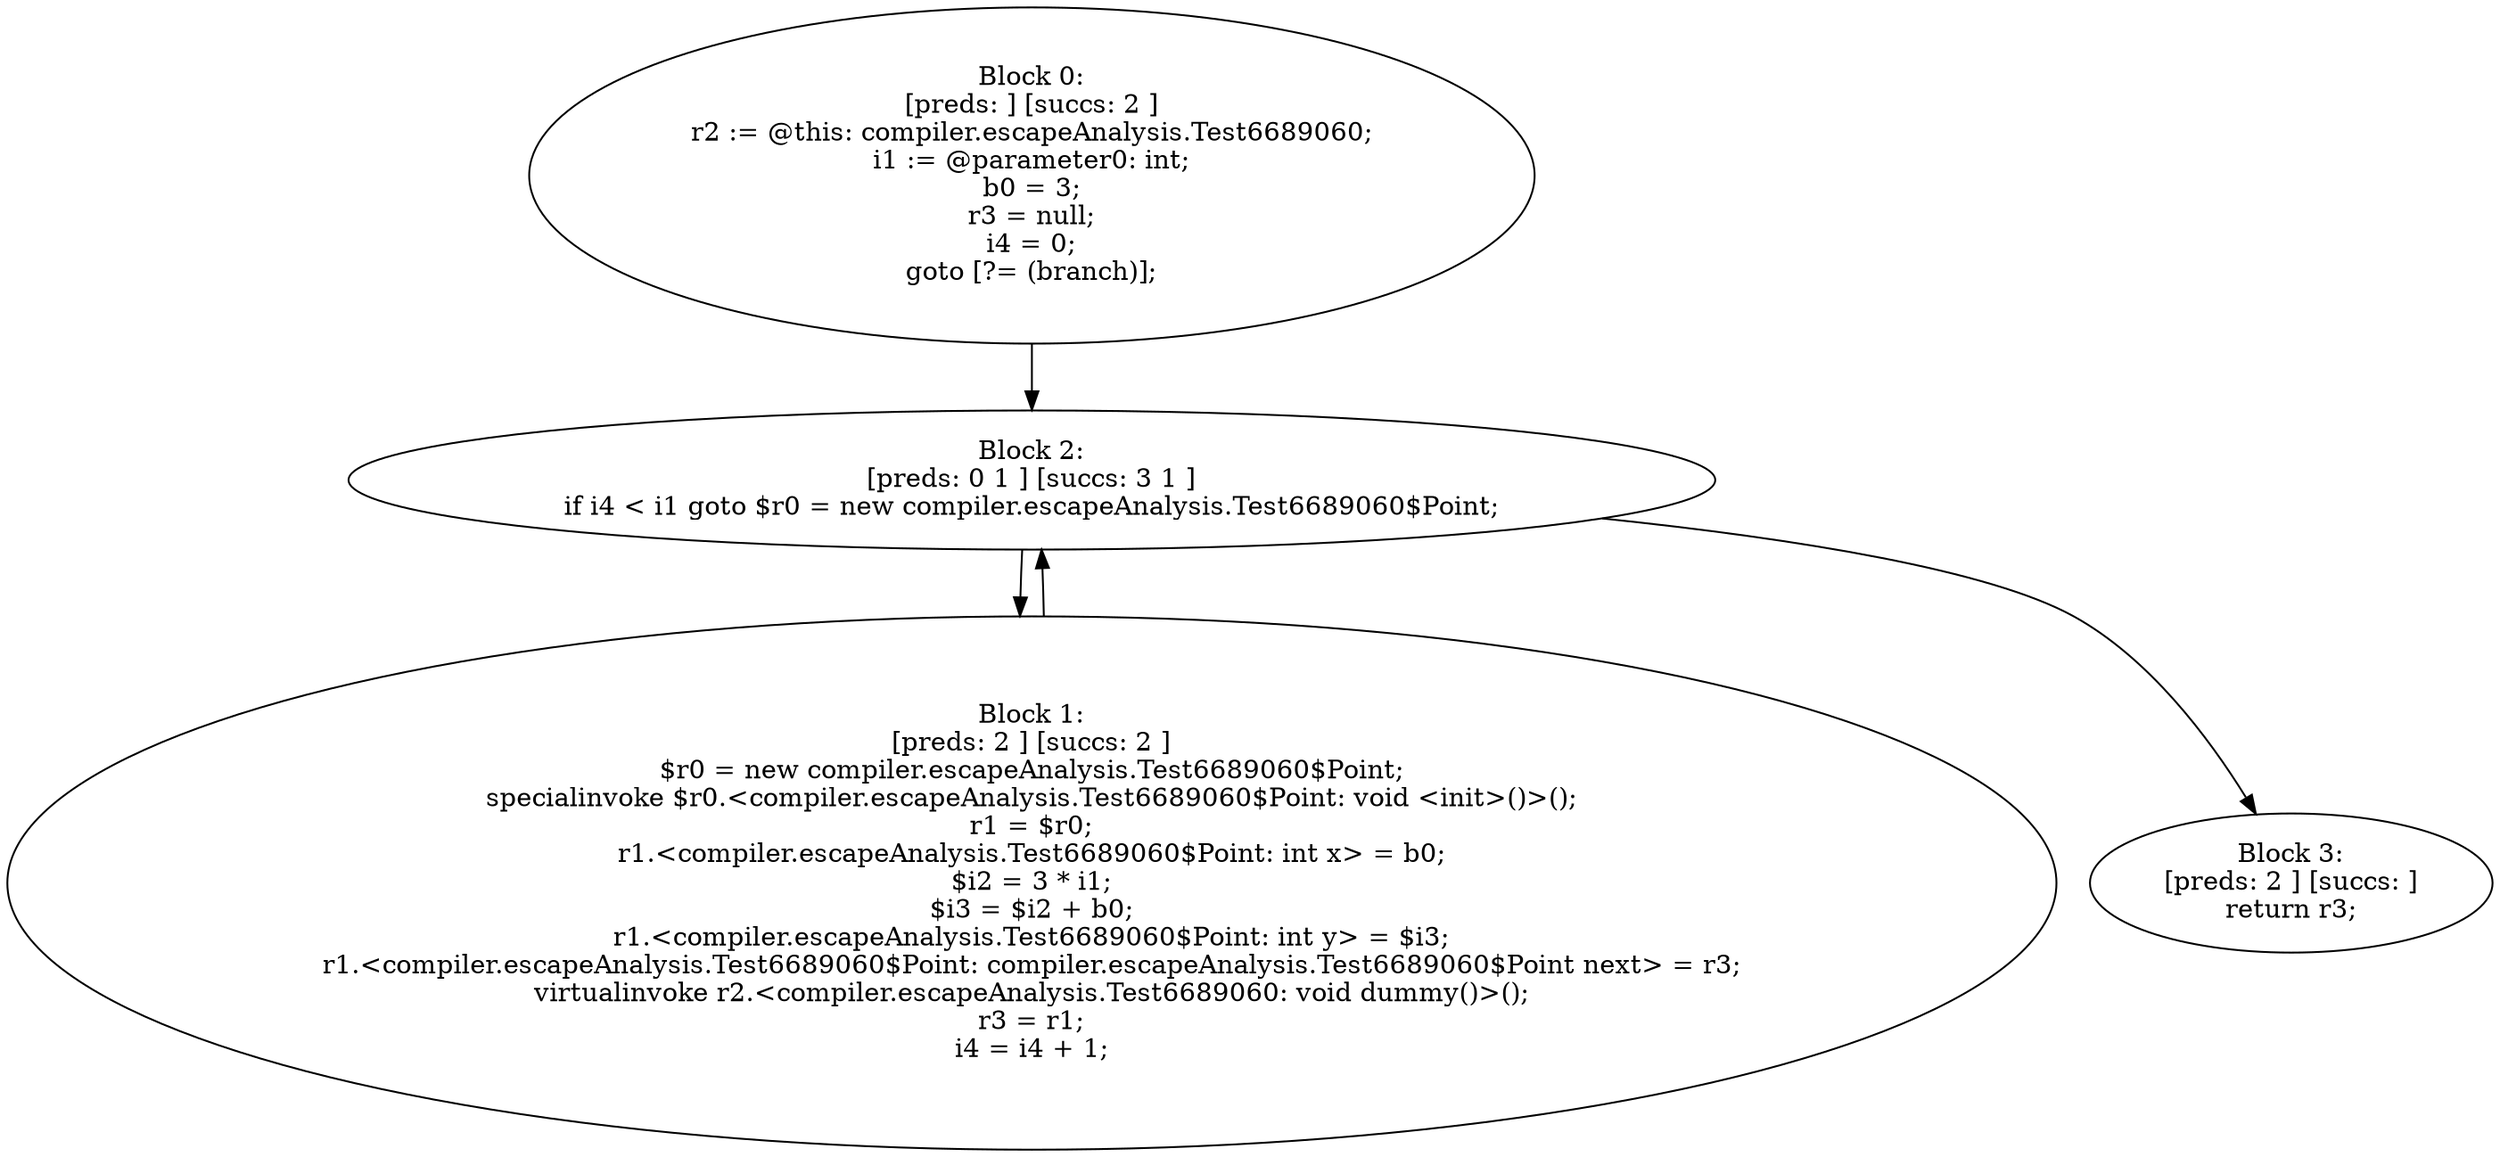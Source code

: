 digraph "unitGraph" {
    "Block 0:
[preds: ] [succs: 2 ]
r2 := @this: compiler.escapeAnalysis.Test6689060;
i1 := @parameter0: int;
b0 = 3;
r3 = null;
i4 = 0;
goto [?= (branch)];
"
    "Block 1:
[preds: 2 ] [succs: 2 ]
$r0 = new compiler.escapeAnalysis.Test6689060$Point;
specialinvoke $r0.<compiler.escapeAnalysis.Test6689060$Point: void <init>()>();
r1 = $r0;
r1.<compiler.escapeAnalysis.Test6689060$Point: int x> = b0;
$i2 = 3 * i1;
$i3 = $i2 + b0;
r1.<compiler.escapeAnalysis.Test6689060$Point: int y> = $i3;
r1.<compiler.escapeAnalysis.Test6689060$Point: compiler.escapeAnalysis.Test6689060$Point next> = r3;
virtualinvoke r2.<compiler.escapeAnalysis.Test6689060: void dummy()>();
r3 = r1;
i4 = i4 + 1;
"
    "Block 2:
[preds: 0 1 ] [succs: 3 1 ]
if i4 < i1 goto $r0 = new compiler.escapeAnalysis.Test6689060$Point;
"
    "Block 3:
[preds: 2 ] [succs: ]
return r3;
"
    "Block 0:
[preds: ] [succs: 2 ]
r2 := @this: compiler.escapeAnalysis.Test6689060;
i1 := @parameter0: int;
b0 = 3;
r3 = null;
i4 = 0;
goto [?= (branch)];
"->"Block 2:
[preds: 0 1 ] [succs: 3 1 ]
if i4 < i1 goto $r0 = new compiler.escapeAnalysis.Test6689060$Point;
";
    "Block 1:
[preds: 2 ] [succs: 2 ]
$r0 = new compiler.escapeAnalysis.Test6689060$Point;
specialinvoke $r0.<compiler.escapeAnalysis.Test6689060$Point: void <init>()>();
r1 = $r0;
r1.<compiler.escapeAnalysis.Test6689060$Point: int x> = b0;
$i2 = 3 * i1;
$i3 = $i2 + b0;
r1.<compiler.escapeAnalysis.Test6689060$Point: int y> = $i3;
r1.<compiler.escapeAnalysis.Test6689060$Point: compiler.escapeAnalysis.Test6689060$Point next> = r3;
virtualinvoke r2.<compiler.escapeAnalysis.Test6689060: void dummy()>();
r3 = r1;
i4 = i4 + 1;
"->"Block 2:
[preds: 0 1 ] [succs: 3 1 ]
if i4 < i1 goto $r0 = new compiler.escapeAnalysis.Test6689060$Point;
";
    "Block 2:
[preds: 0 1 ] [succs: 3 1 ]
if i4 < i1 goto $r0 = new compiler.escapeAnalysis.Test6689060$Point;
"->"Block 3:
[preds: 2 ] [succs: ]
return r3;
";
    "Block 2:
[preds: 0 1 ] [succs: 3 1 ]
if i4 < i1 goto $r0 = new compiler.escapeAnalysis.Test6689060$Point;
"->"Block 1:
[preds: 2 ] [succs: 2 ]
$r0 = new compiler.escapeAnalysis.Test6689060$Point;
specialinvoke $r0.<compiler.escapeAnalysis.Test6689060$Point: void <init>()>();
r1 = $r0;
r1.<compiler.escapeAnalysis.Test6689060$Point: int x> = b0;
$i2 = 3 * i1;
$i3 = $i2 + b0;
r1.<compiler.escapeAnalysis.Test6689060$Point: int y> = $i3;
r1.<compiler.escapeAnalysis.Test6689060$Point: compiler.escapeAnalysis.Test6689060$Point next> = r3;
virtualinvoke r2.<compiler.escapeAnalysis.Test6689060: void dummy()>();
r3 = r1;
i4 = i4 + 1;
";
}
